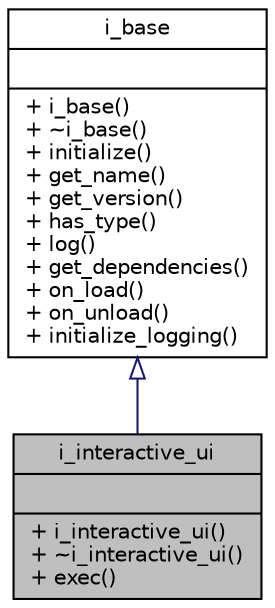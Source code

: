 digraph "i_interactive_ui"
{
  edge [fontname="Helvetica",fontsize="10",labelfontname="Helvetica",labelfontsize="10"];
  node [fontname="Helvetica",fontsize="10",shape=record];
  Node0 [label="{i_interactive_ui\n||+ i_interactive_ui()\l+ ~i_interactive_ui()\l+ exec()\l}",height=0.2,width=0.4,color="black", fillcolor="grey75", style="filled", fontcolor="black"];
  Node1 -> Node0 [dir="back",color="midnightblue",fontsize="10",style="solid",arrowtail="onormal",fontname="Helvetica"];
  Node1 [label="{i_base\n||+ i_base()\l+ ~i_base()\l+ initialize()\l+ get_name()\l+ get_version()\l+ has_type()\l+ log()\l+ get_dependencies()\l+ on_load()\l+ on_unload()\l+ initialize_logging()\l}",height=0.2,width=0.4,color="black", fillcolor="white", style="filled",URL="$d5/d32/classi__base.html"];
}

